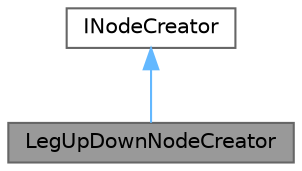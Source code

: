 digraph "LegUpDownNodeCreator"
{
 // LATEX_PDF_SIZE
  bgcolor="transparent";
  edge [fontname=Helvetica,fontsize=10,labelfontname=Helvetica,labelfontsize=10];
  node [fontname=Helvetica,fontsize=10,shape=box,height=0.2,width=0.4];
  Node1 [id="Node000001",label="LegUpDownNodeCreator",height=0.2,width=0.4,color="gray40", fillcolor="grey60", style="filled", fontcolor="black",tooltip="脚の上げ下げをするエッジ(辺，ノードとノードを繋ぐ物)の処理をするクラス．"];
  Node2 -> Node1 [id="edge1_Node000001_Node000002",dir="back",color="steelblue1",style="solid",tooltip=" "];
  Node2 [id="Node000002",label="INodeCreator",height=0.2,width=0.4,color="gray40", fillcolor="white", style="filled",URL="$class_i_node_creator.html",tooltip="ノード生成インターフェース"];
}
